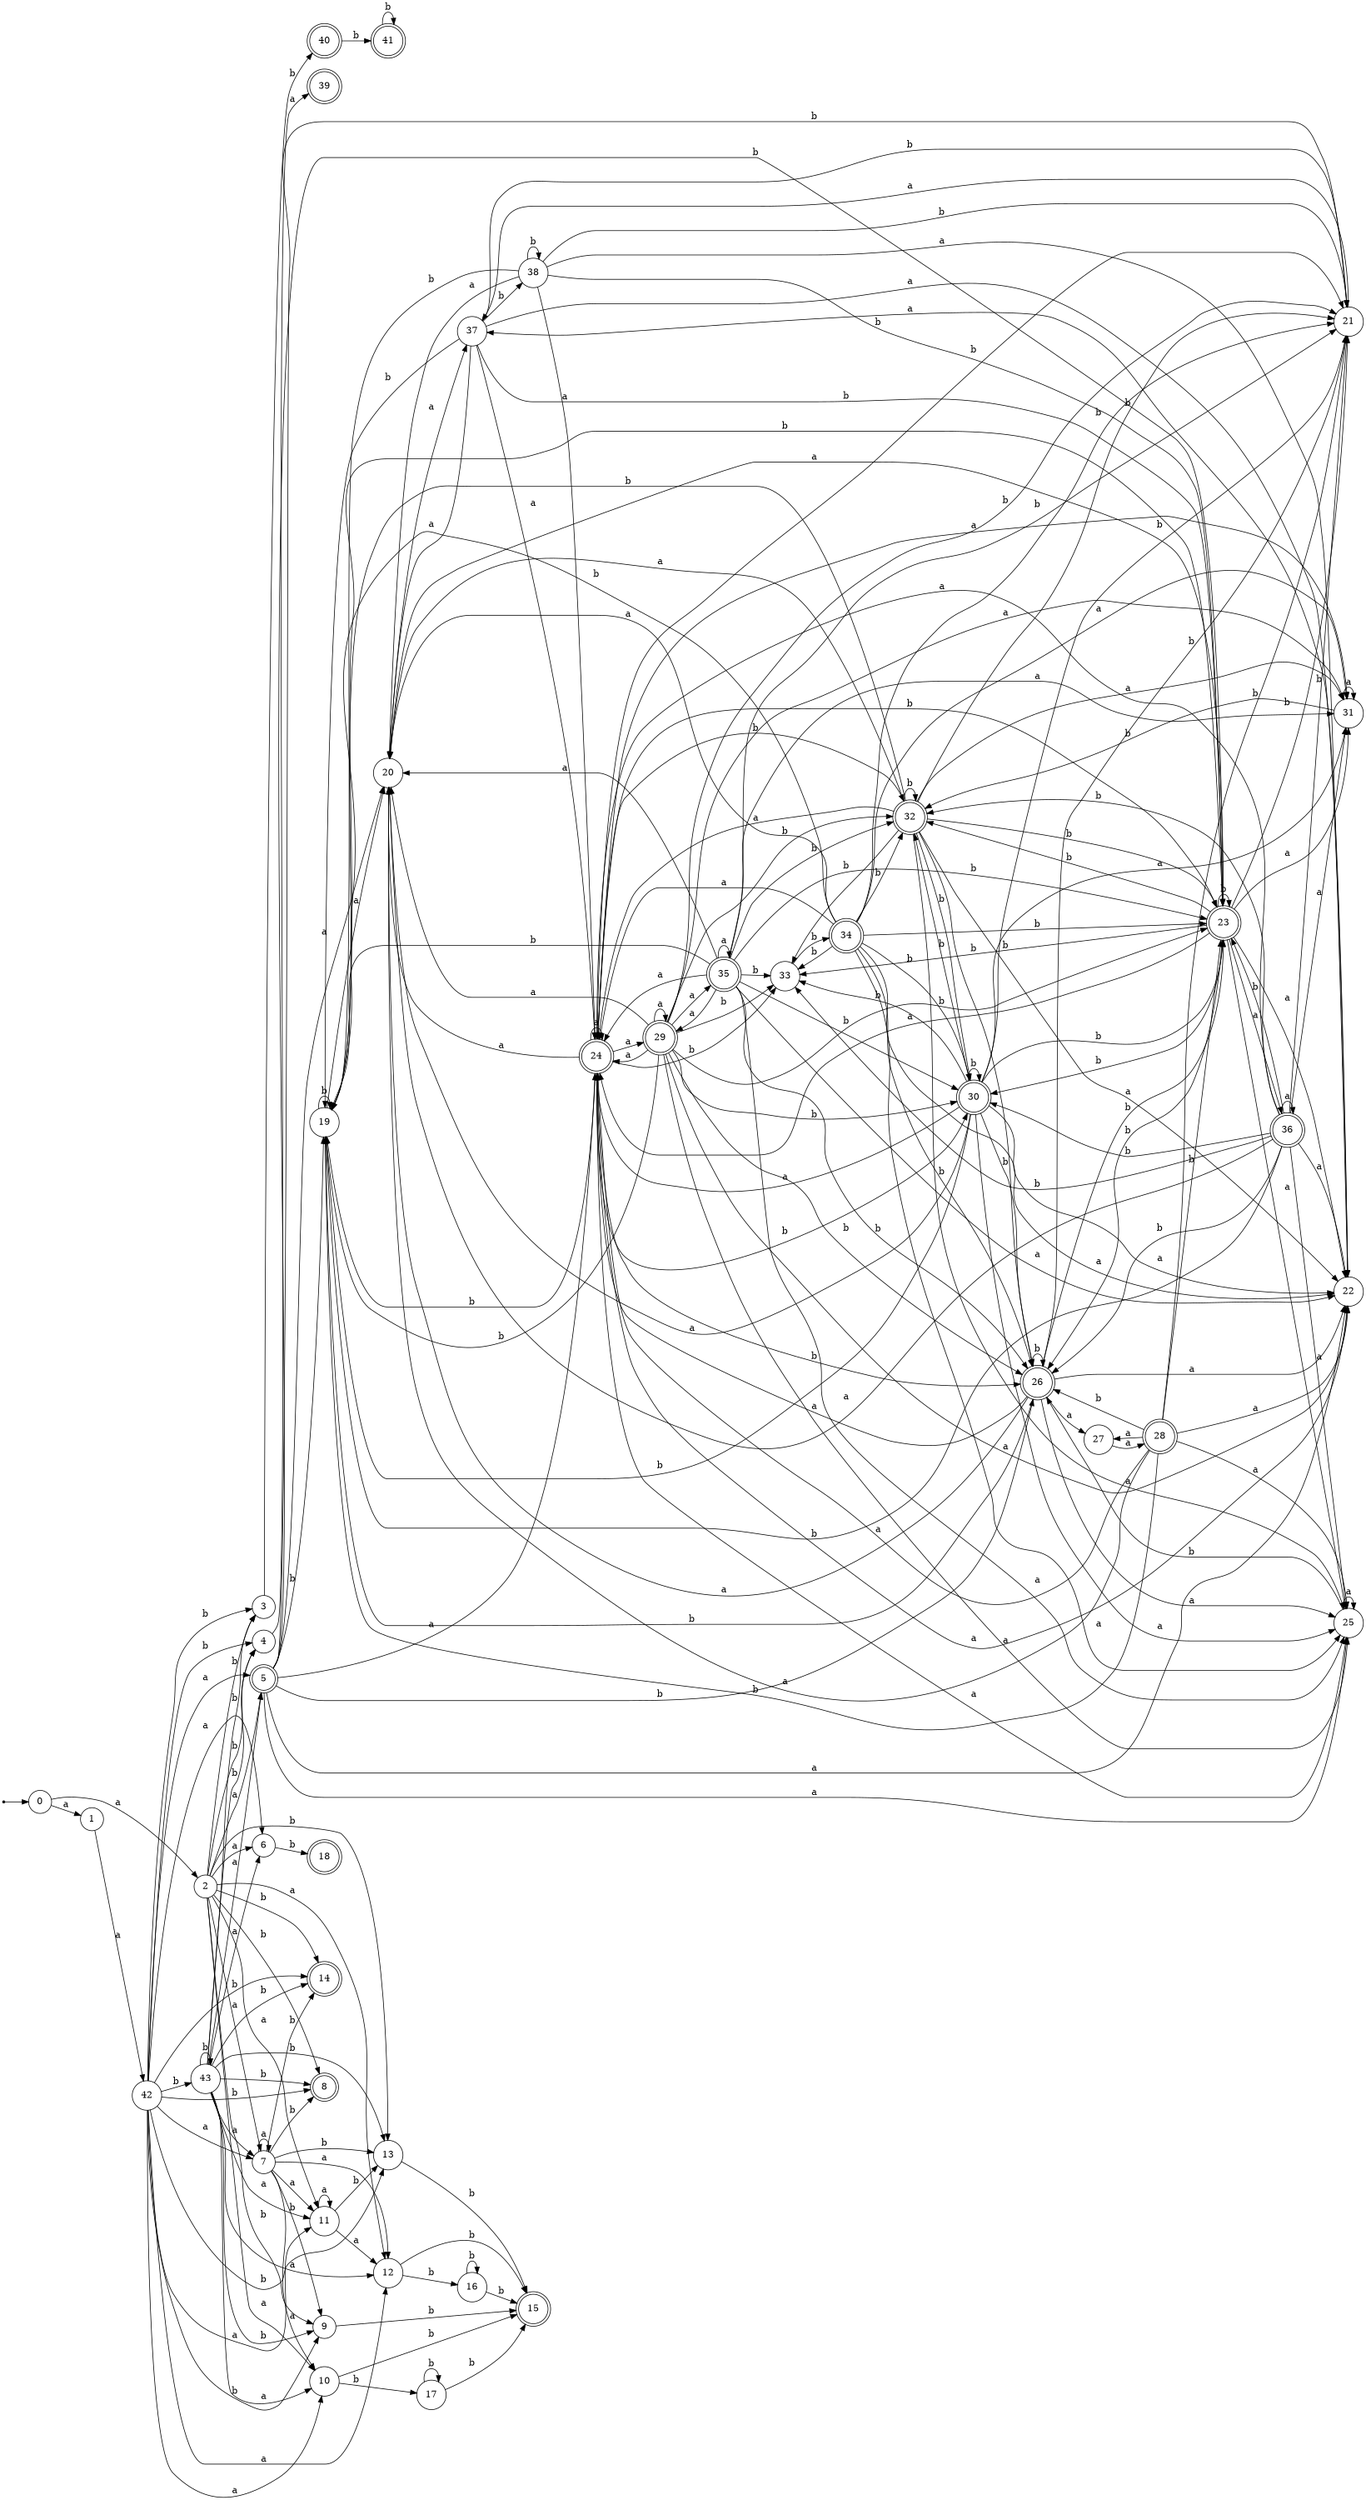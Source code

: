 digraph finite_state_machine {
rankdir=LR;
size="20,20";
node [shape = point]; "dummy0"
node [shape = circle]; "0";
"dummy0" -> "0";
node [shape = circle]; "1";
node [shape = circle]; "2";
node [shape = circle]; "3";
node [shape = circle]; "4";
node [shape = doublecircle]; "5";node [shape = circle]; "6";
node [shape = circle]; "7";
node [shape = doublecircle]; "8";node [shape = circle]; "9";
node [shape = circle]; "10";
node [shape = circle]; "11";
node [shape = circle]; "12";
node [shape = circle]; "13";
node [shape = doublecircle]; "14";node [shape = doublecircle]; "15";node [shape = circle]; "16";
node [shape = circle]; "17";
node [shape = doublecircle]; "18";node [shape = circle]; "19";
node [shape = circle]; "20";
node [shape = circle]; "21";
node [shape = circle]; "22";
node [shape = doublecircle]; "23";node [shape = doublecircle]; "24";node [shape = circle]; "25";
node [shape = doublecircle]; "26";node [shape = circle]; "27";
node [shape = doublecircle]; "28";node [shape = doublecircle]; "29";node [shape = doublecircle]; "30";node [shape = circle]; "31";
node [shape = doublecircle]; "32";node [shape = circle]; "33";
node [shape = doublecircle]; "34";node [shape = doublecircle]; "35";node [shape = doublecircle]; "36";node [shape = circle]; "37";
node [shape = circle]; "38";
node [shape = doublecircle]; "39";node [shape = doublecircle]; "40";node [shape = doublecircle]; "41";node [shape = circle]; "42";
node [shape = circle]; "43";
"0" -> "1" [label = "a"];
 "0" -> "2" [label = "a"];
 "2" -> "3" [label = "b"];
 "2" -> "4" [label = "b"];
 "2" -> "8" [label = "b"];
 "2" -> "9" [label = "b"];
 "2" -> "13" [label = "b"];
 "2" -> "14" [label = "b"];
 "2" -> "5" [label = "a"];
 "2" -> "6" [label = "a"];
 "2" -> "7" [label = "a"];
 "2" -> "10" [label = "a"];
 "2" -> "11" [label = "a"];
 "2" -> "12" [label = "a"];
 "13" -> "15" [label = "b"];
 "12" -> "16" [label = "b"];
 "12" -> "15" [label = "b"];
 "16" -> "16" [label = "b"];
 "16" -> "15" [label = "b"];
 "11" -> "11" [label = "a"];
 "11" -> "12" [label = "a"];
 "11" -> "13" [label = "b"];
 "10" -> "17" [label = "b"];
 "10" -> "15" [label = "b"];
 "17" -> "17" [label = "b"];
 "17" -> "15" [label = "b"];
 "9" -> "15" [label = "b"];
 "7" -> "10" [label = "a"];
 "7" -> "11" [label = "a"];
 "7" -> "12" [label = "a"];
 "7" -> "7" [label = "a"];
 "7" -> "8" [label = "b"];
 "7" -> "9" [label = "b"];
 "7" -> "13" [label = "b"];
 "7" -> "14" [label = "b"];
 "6" -> "18" [label = "b"];
 "5" -> "26" [label = "b"];
 "5" -> "19" [label = "b"];
 "5" -> "21" [label = "b"];
 "5" -> "23" [label = "b"];
 "5" -> "24" [label = "a"];
 "5" -> "25" [label = "a"];
 "5" -> "20" [label = "a"];
 "5" -> "22" [label = "a"];
 "26" -> "26" [label = "b"];
 "26" -> "19" [label = "b"];
 "26" -> "21" [label = "b"];
 "26" -> "23" [label = "b"];
 "26" -> "20" [label = "a"];
 "26" -> "22" [label = "a"];
 "26" -> "24" [label = "a"];
 "26" -> "25" [label = "a"];
 "26" -> "27" [label = "a"];
 "27" -> "28" [label = "a"];
 "28" -> "20" [label = "a"];
 "28" -> "22" [label = "a"];
 "28" -> "24" [label = "a"];
 "28" -> "25" [label = "a"];
 "28" -> "27" [label = "a"];
 "28" -> "26" [label = "b"];
 "28" -> "19" [label = "b"];
 "28" -> "21" [label = "b"];
 "28" -> "23" [label = "b"];
 "25" -> "25" [label = "a"];
 "25" -> "26" [label = "b"];
 "24" -> "20" [label = "a"];
 "24" -> "22" [label = "a"];
 "24" -> "24" [label = "a"];
 "24" -> "25" [label = "a"];
 "24" -> "29" [label = "a"];
 "24" -> "31" [label = "a"];
 "24" -> "32" [label = "b"];
 "24" -> "33" [label = "b"];
 "24" -> "19" [label = "b"];
 "24" -> "21" [label = "b"];
 "24" -> "23" [label = "b"];
 "24" -> "26" [label = "b"];
 "24" -> "30" [label = "b"];
 "33" -> "34" [label = "b"];
 "34" -> "32" [label = "b"];
 "34" -> "33" [label = "b"];
 "34" -> "19" [label = "b"];
 "34" -> "21" [label = "b"];
 "34" -> "23" [label = "b"];
 "34" -> "26" [label = "b"];
 "34" -> "30" [label = "b"];
 "34" -> "20" [label = "a"];
 "34" -> "22" [label = "a"];
 "34" -> "24" [label = "a"];
 "34" -> "25" [label = "a"];
 "34" -> "31" [label = "a"];
 "32" -> "32" [label = "b"];
 "32" -> "33" [label = "b"];
 "32" -> "19" [label = "b"];
 "32" -> "21" [label = "b"];
 "32" -> "23" [label = "b"];
 "32" -> "26" [label = "b"];
 "32" -> "30" [label = "b"];
 "32" -> "20" [label = "a"];
 "32" -> "22" [label = "a"];
 "32" -> "24" [label = "a"];
 "32" -> "25" [label = "a"];
 "32" -> "31" [label = "a"];
 "31" -> "31" [label = "a"];
 "31" -> "32" [label = "b"];
 "30" -> "32" [label = "b"];
 "30" -> "33" [label = "b"];
 "30" -> "19" [label = "b"];
 "30" -> "21" [label = "b"];
 "30" -> "23" [label = "b"];
 "30" -> "26" [label = "b"];
 "30" -> "30" [label = "b"];
 "30" -> "20" [label = "a"];
 "30" -> "22" [label = "a"];
 "30" -> "24" [label = "a"];
 "30" -> "25" [label = "a"];
 "30" -> "31" [label = "a"];
 "29" -> "35" [label = "a"];
 "29" -> "20" [label = "a"];
 "29" -> "22" [label = "a"];
 "29" -> "24" [label = "a"];
 "29" -> "25" [label = "a"];
 "29" -> "29" [label = "a"];
 "29" -> "31" [label = "a"];
 "29" -> "32" [label = "b"];
 "29" -> "33" [label = "b"];
 "29" -> "19" [label = "b"];
 "29" -> "21" [label = "b"];
 "29" -> "23" [label = "b"];
 "29" -> "26" [label = "b"];
 "29" -> "30" [label = "b"];
 "35" -> "35" [label = "a"];
 "35" -> "20" [label = "a"];
 "35" -> "22" [label = "a"];
 "35" -> "24" [label = "a"];
 "35" -> "25" [label = "a"];
 "35" -> "29" [label = "a"];
 "35" -> "31" [label = "a"];
 "35" -> "32" [label = "b"];
 "35" -> "33" [label = "b"];
 "35" -> "19" [label = "b"];
 "35" -> "21" [label = "b"];
 "35" -> "23" [label = "b"];
 "35" -> "26" [label = "b"];
 "35" -> "30" [label = "b"];
 "23" -> "32" [label = "b"];
 "23" -> "33" [label = "b"];
 "23" -> "19" [label = "b"];
 "23" -> "21" [label = "b"];
 "23" -> "23" [label = "b"];
 "23" -> "26" [label = "b"];
 "23" -> "30" [label = "b"];
 "23" -> "36" [label = "a"];
 "23" -> "20" [label = "a"];
 "23" -> "22" [label = "a"];
 "23" -> "24" [label = "a"];
 "23" -> "25" [label = "a"];
 "23" -> "31" [label = "a"];
 "36" -> "36" [label = "a"];
 "36" -> "20" [label = "a"];
 "36" -> "22" [label = "a"];
 "36" -> "24" [label = "a"];
 "36" -> "25" [label = "a"];
 "36" -> "31" [label = "a"];
 "36" -> "32" [label = "b"];
 "36" -> "33" [label = "b"];
 "36" -> "19" [label = "b"];
 "36" -> "21" [label = "b"];
 "36" -> "23" [label = "b"];
 "36" -> "26" [label = "b"];
 "36" -> "30" [label = "b"];
 "22" -> "37" [label = "a"];
 "37" -> "19" [label = "b"];
 "37" -> "21" [label = "b"];
 "37" -> "38" [label = "b"];
 "37" -> "23" [label = "b"];
 "37" -> "24" [label = "a"];
 "37" -> "20" [label = "a"];
 "37" -> "22" [label = "a"];
 "38" -> "19" [label = "b"];
 "38" -> "21" [label = "b"];
 "38" -> "38" [label = "b"];
 "38" -> "23" [label = "b"];
 "38" -> "24" [label = "a"];
 "38" -> "20" [label = "a"];
 "38" -> "22" [label = "a"];
 "21" -> "37" [label = "a"];
 "20" -> "37" [label = "a"];
 "19" -> "19" [label = "b"];
 "19" -> "20" [label = "a"];
 "4" -> "39" [label = "a"];
 "3" -> "40" [label = "b"];
 "40" -> "41" [label = "b"];
 "41" -> "41" [label = "b"];
 "1" -> "42" [label = "a"];
 "42" -> "3" [label = "b"];
 "42" -> "4" [label = "b"];
 "42" -> "8" [label = "b"];
 "42" -> "9" [label = "b"];
 "42" -> "43" [label = "b"];
 "42" -> "13" [label = "b"];
 "42" -> "14" [label = "b"];
 "42" -> "5" [label = "a"];
 "42" -> "6" [label = "a"];
 "42" -> "7" [label = "a"];
 "42" -> "10" [label = "a"];
 "42" -> "11" [label = "a"];
 "42" -> "12" [label = "a"];
 "43" -> "3" [label = "b"];
 "43" -> "4" [label = "b"];
 "43" -> "8" [label = "b"];
 "43" -> "9" [label = "b"];
 "43" -> "43" [label = "b"];
 "43" -> "13" [label = "b"];
 "43" -> "14" [label = "b"];
 "43" -> "5" [label = "a"];
 "43" -> "6" [label = "a"];
 "43" -> "7" [label = "a"];
 "43" -> "10" [label = "a"];
 "43" -> "11" [label = "a"];
 "43" -> "12" [label = "a"];
 }
